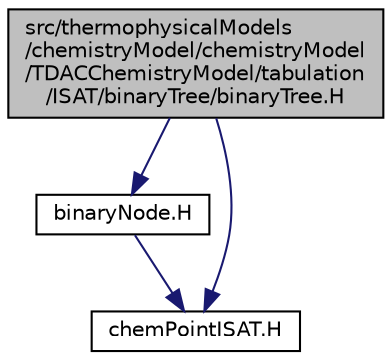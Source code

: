 digraph "src/thermophysicalModels/chemistryModel/chemistryModel/TDACChemistryModel/tabulation/ISAT/binaryTree/binaryTree.H"
{
  bgcolor="transparent";
  edge [fontname="Helvetica",fontsize="10",labelfontname="Helvetica",labelfontsize="10"];
  node [fontname="Helvetica",fontsize="10",shape=record];
  Node0 [label="src/thermophysicalModels\l/chemistryModel/chemistryModel\l/TDACChemistryModel/tabulation\l/ISAT/binaryTree/binaryTree.H",height=0.2,width=0.4,color="black", fillcolor="grey75", style="filled", fontcolor="black"];
  Node0 -> Node1 [color="midnightblue",fontsize="10",style="solid",fontname="Helvetica"];
  Node1 [label="binaryNode.H",height=0.2,width=0.4,color="black",URL="$a15917.html"];
  Node1 -> Node2 [color="midnightblue",fontsize="10",style="solid",fontname="Helvetica"];
  Node2 [label="chemPointISAT.H",height=0.2,width=0.4,color="black",URL="$a15929.html"];
  Node0 -> Node2 [color="midnightblue",fontsize="10",style="solid",fontname="Helvetica"];
}

